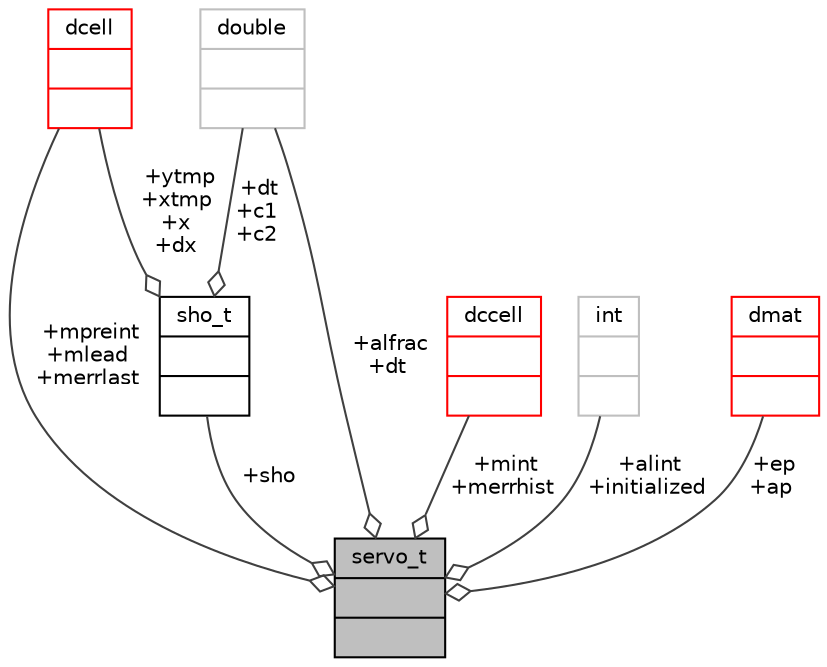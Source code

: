 digraph "servo_t"
{
 // INTERACTIVE_SVG=YES
  bgcolor="transparent";
  edge [fontname="Helvetica",fontsize="10",labelfontname="Helvetica",labelfontsize="10"];
  node [fontname="Helvetica",fontsize="10",shape=record];
  Node1 [label="{servo_t\n||}",height=0.2,width=0.4,color="black", fillcolor="grey75", style="filled", fontcolor="black"];
  Node2 -> Node1 [color="grey25",fontsize="10",style="solid",label=" +mpreint\n+mlead\n+merrlast" ,arrowhead="odiamond",fontname="Helvetica"];
  Node2 [label="{dcell\n||}",height=0.2,width=0.4,color="red",URL="$type_8h.html#structdcell"];
  Node4 -> Node1 [color="grey25",fontsize="10",style="solid",label=" +mint\n+merrhist" ,arrowhead="odiamond",fontname="Helvetica"];
  Node4 [label="{dccell\n||}",height=0.2,width=0.4,color="red",URL="$type_8h.html#structdccell"];
  Node6 -> Node1 [color="grey25",fontsize="10",style="solid",label=" +alfrac\n+dt" ,arrowhead="odiamond",fontname="Helvetica"];
  Node6 [label="{double\n||}",height=0.2,width=0.4,color="grey75"];
  Node7 -> Node1 [color="grey25",fontsize="10",style="solid",label=" +sho" ,arrowhead="odiamond",fontname="Helvetica"];
  Node7 [label="{sho_t\n||}",height=0.2,width=0.4,color="black",URL="$servo_8h.html#structsho__t"];
  Node2 -> Node7 [color="grey25",fontsize="10",style="solid",label=" +ytmp\n+xtmp\n+x\n+dx" ,arrowhead="odiamond",fontname="Helvetica"];
  Node6 -> Node7 [color="grey25",fontsize="10",style="solid",label=" +dt\n+c1\n+c2" ,arrowhead="odiamond",fontname="Helvetica"];
  Node8 -> Node1 [color="grey25",fontsize="10",style="solid",label=" +alint\n+initialized" ,arrowhead="odiamond",fontname="Helvetica"];
  Node8 [label="{int\n||}",height=0.2,width=0.4,color="grey75"];
  Node9 -> Node1 [color="grey25",fontsize="10",style="solid",label=" +ep\n+ap" ,arrowhead="odiamond",fontname="Helvetica"];
  Node9 [label="{dmat\n||}",height=0.2,width=0.4,color="red",URL="$type_8h.html#structdmat"];
}
